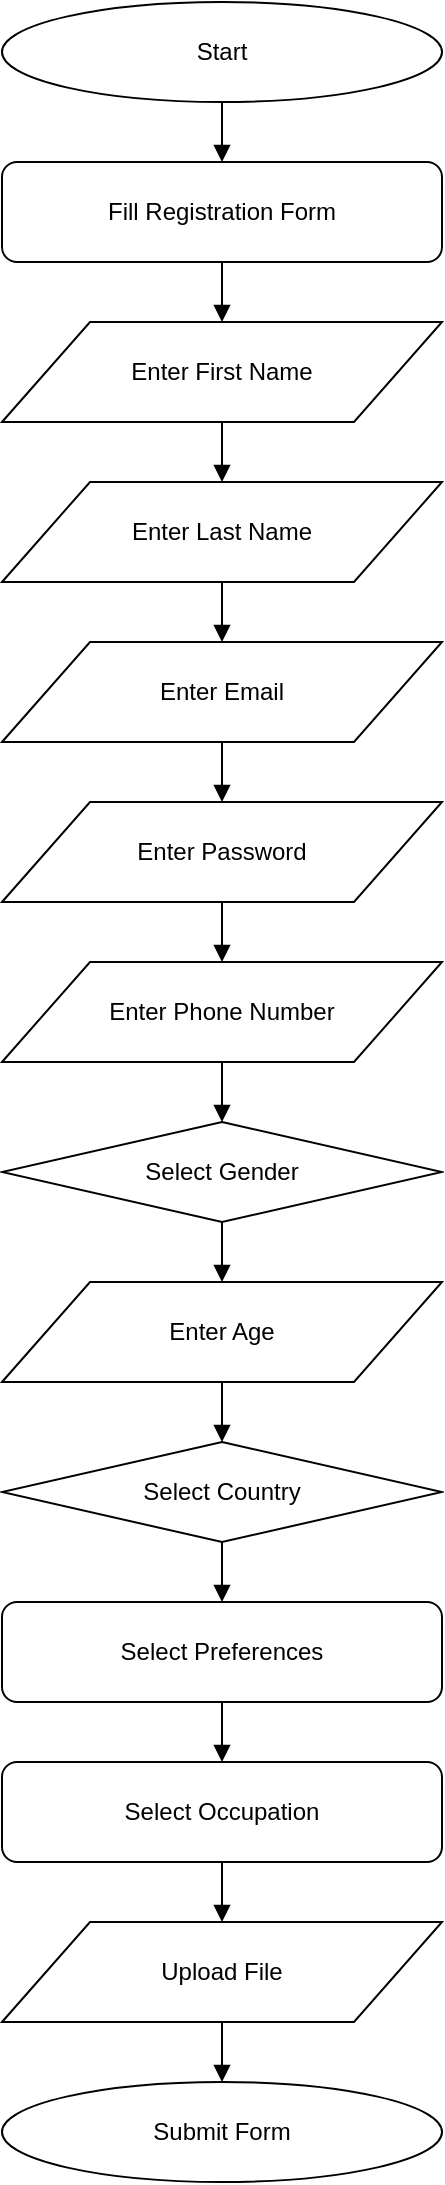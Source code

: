 <?xml version="1.0" ?>
<mxfile version="22.0.0" type="device">
  <diagram id="flow1" name="Flowchart">
    <mxGraphModel dx="1294" dy="768" grid="1" gridSize="10" guides="1" tooltips="1" connect="1" arrows="1" fold="1" page="1" pageScale="1" pageWidth="850" pageHeight="1100" math="0" shadow="0">
      <root>
        <mxCell id="0"/>
        <mxCell id="1" parent="0"/>
        <mxCell id="10" value="Start" style="shape=ellipse;whiteSpace=wrap;html=1;" vertex="1" parent="1">
          <mxGeometry x="340" y="40" width="220" height="50" as="geometry"/>
        </mxCell>
        <mxCell id="11" value="Fill Registration Form" style="rounded=1;whiteSpace=wrap;html=1;" vertex="1" parent="1">
          <mxGeometry x="340" y="120" width="220" height="50" as="geometry"/>
        </mxCell>
        <mxCell id="12" value="Enter First Name" style="shape=parallelogram;whiteSpace=wrap;html=1;" vertex="1" parent="1">
          <mxGeometry x="340" y="200" width="220" height="50" as="geometry"/>
        </mxCell>
        <mxCell id="13" value="Enter Last Name" style="shape=parallelogram;whiteSpace=wrap;html=1;" vertex="1" parent="1">
          <mxGeometry x="340" y="280" width="220" height="50" as="geometry"/>
        </mxCell>
        <mxCell id="14" value="Enter Email" style="shape=parallelogram;whiteSpace=wrap;html=1;" vertex="1" parent="1">
          <mxGeometry x="340" y="360" width="220" height="50" as="geometry"/>
        </mxCell>
        <mxCell id="15" value="Enter Password" style="shape=parallelogram;whiteSpace=wrap;html=1;" vertex="1" parent="1">
          <mxGeometry x="340" y="440" width="220" height="50" as="geometry"/>
        </mxCell>
        <mxCell id="16" value="Enter Phone Number" style="shape=parallelogram;whiteSpace=wrap;html=1;" vertex="1" parent="1">
          <mxGeometry x="340" y="520" width="220" height="50" as="geometry"/>
        </mxCell>
        <mxCell id="17" value="Select Gender" style="shape=rhombus;whiteSpace=wrap;html=1;" vertex="1" parent="1">
          <mxGeometry x="340" y="600" width="220" height="50" as="geometry"/>
        </mxCell>
        <mxCell id="18" value="Enter Age" style="shape=parallelogram;whiteSpace=wrap;html=1;" vertex="1" parent="1">
          <mxGeometry x="340" y="680" width="220" height="50" as="geometry"/>
        </mxCell>
        <mxCell id="19" value="Select Country" style="shape=rhombus;whiteSpace=wrap;html=1;" vertex="1" parent="1">
          <mxGeometry x="340" y="760" width="220" height="50" as="geometry"/>
        </mxCell>
        <mxCell id="20" value="Select Preferences" style="rounded=1;whiteSpace=wrap;html=1;" vertex="1" parent="1">
          <mxGeometry x="340" y="840" width="220" height="50" as="geometry"/>
        </mxCell>
        <mxCell id="21" value="Select Occupation" style="rounded=1;whiteSpace=wrap;html=1;" vertex="1" parent="1">
          <mxGeometry x="340" y="920" width="220" height="50" as="geometry"/>
        </mxCell>
        <mxCell id="22" value="Upload File" style="shape=parallelogram;whiteSpace=wrap;html=1;" vertex="1" parent="1">
          <mxGeometry x="340" y="1000" width="220" height="50" as="geometry"/>
        </mxCell>
        <mxCell id="23" value="Submit Form" style="shape=ellipse;whiteSpace=wrap;html=1;" vertex="1" parent="1">
          <mxGeometry x="340" y="1080" width="220" height="50" as="geometry"/>
        </mxCell>
        <mxCell id="100" style="endArrow=block;endFill=1;rounded=0;html=1;" edge="1" parent="1" source="10" target="11">
          <mxGeometry relative="1" as="geometry"/>
        </mxCell>
        <mxCell id="101" style="endArrow=block;endFill=1;rounded=0;html=1;" edge="1" parent="1" source="11" target="12">
          <mxGeometry relative="1" as="geometry"/>
        </mxCell>
        <mxCell id="102" style="endArrow=block;endFill=1;rounded=0;html=1;" edge="1" parent="1" source="12" target="13">
          <mxGeometry relative="1" as="geometry"/>
        </mxCell>
        <mxCell id="103" style="endArrow=block;endFill=1;rounded=0;html=1;" edge="1" parent="1" source="13" target="14">
          <mxGeometry relative="1" as="geometry"/>
        </mxCell>
        <mxCell id="104" style="endArrow=block;endFill=1;rounded=0;html=1;" edge="1" parent="1" source="14" target="15">
          <mxGeometry relative="1" as="geometry"/>
        </mxCell>
        <mxCell id="105" style="endArrow=block;endFill=1;rounded=0;html=1;" edge="1" parent="1" source="15" target="16">
          <mxGeometry relative="1" as="geometry"/>
        </mxCell>
        <mxCell id="106" style="endArrow=block;endFill=1;rounded=0;html=1;" edge="1" parent="1" source="16" target="17">
          <mxGeometry relative="1" as="geometry"/>
        </mxCell>
        <mxCell id="107" style="endArrow=block;endFill=1;rounded=0;html=1;" edge="1" parent="1" source="17" target="18">
          <mxGeometry relative="1" as="geometry"/>
        </mxCell>
        <mxCell id="108" style="endArrow=block;endFill=1;rounded=0;html=1;" edge="1" parent="1" source="18" target="19">
          <mxGeometry relative="1" as="geometry"/>
        </mxCell>
        <mxCell id="109" style="endArrow=block;endFill=1;rounded=0;html=1;" edge="1" parent="1" source="19" target="20">
          <mxGeometry relative="1" as="geometry"/>
        </mxCell>
        <mxCell id="110" style="endArrow=block;endFill=1;rounded=0;html=1;" edge="1" parent="1" source="20" target="21">
          <mxGeometry relative="1" as="geometry"/>
        </mxCell>
        <mxCell id="111" style="endArrow=block;endFill=1;rounded=0;html=1;" edge="1" parent="1" source="21" target="22">
          <mxGeometry relative="1" as="geometry"/>
        </mxCell>
        <mxCell id="112" style="endArrow=block;endFill=1;rounded=0;html=1;" edge="1" parent="1" source="22" target="23">
          <mxGeometry relative="1" as="geometry"/>
        </mxCell>
      </root>
    </mxGraphModel>
  </diagram>
</mxfile>
